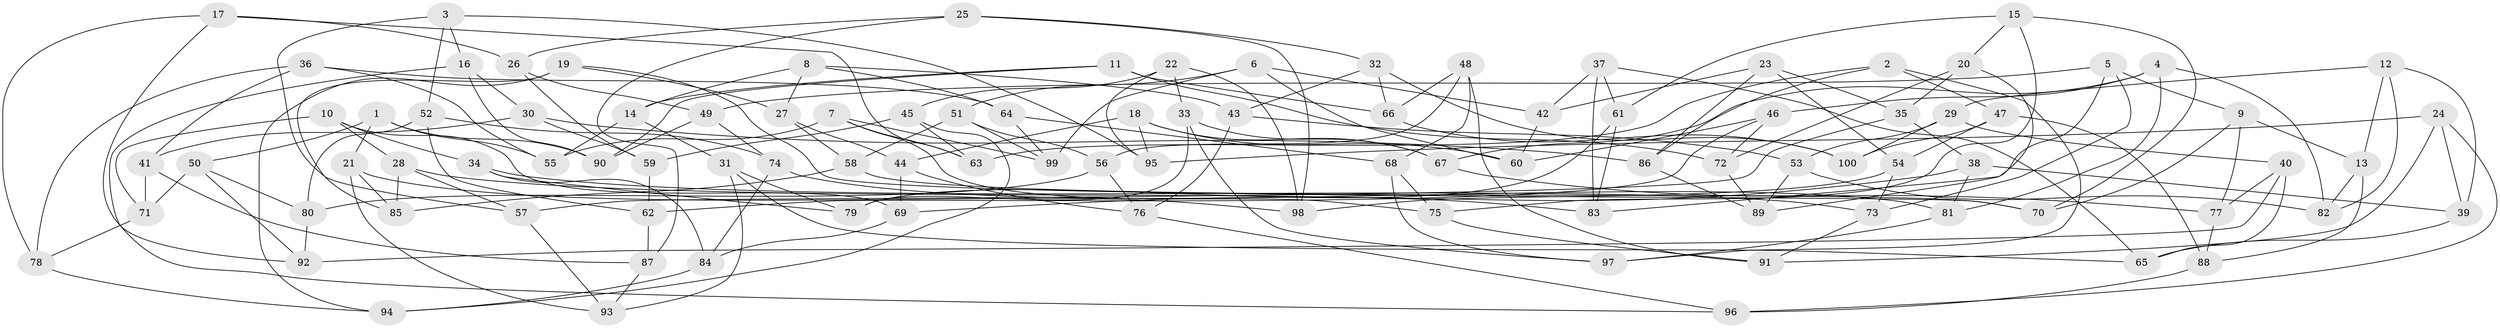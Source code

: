// Generated by graph-tools (version 1.1) at 2025/11/02/21/25 10:11:17]
// undirected, 100 vertices, 200 edges
graph export_dot {
graph [start="1"]
  node [color=gray90,style=filled];
  1;
  2;
  3;
  4;
  5;
  6;
  7;
  8;
  9;
  10;
  11;
  12;
  13;
  14;
  15;
  16;
  17;
  18;
  19;
  20;
  21;
  22;
  23;
  24;
  25;
  26;
  27;
  28;
  29;
  30;
  31;
  32;
  33;
  34;
  35;
  36;
  37;
  38;
  39;
  40;
  41;
  42;
  43;
  44;
  45;
  46;
  47;
  48;
  49;
  50;
  51;
  52;
  53;
  54;
  55;
  56;
  57;
  58;
  59;
  60;
  61;
  62;
  63;
  64;
  65;
  66;
  67;
  68;
  69;
  70;
  71;
  72;
  73;
  74;
  75;
  76;
  77;
  78;
  79;
  80;
  81;
  82;
  83;
  84;
  85;
  86;
  87;
  88;
  89;
  90;
  91;
  92;
  93;
  94;
  95;
  96;
  97;
  98;
  99;
  100;
  1 -- 90;
  1 -- 55;
  1 -- 50;
  1 -- 21;
  2 -- 97;
  2 -- 63;
  2 -- 47;
  2 -- 86;
  3 -- 95;
  3 -- 57;
  3 -- 16;
  3 -- 52;
  4 -- 67;
  4 -- 82;
  4 -- 81;
  4 -- 46;
  5 -- 49;
  5 -- 73;
  5 -- 9;
  5 -- 83;
  6 -- 51;
  6 -- 42;
  6 -- 60;
  6 -- 99;
  7 -- 55;
  7 -- 99;
  7 -- 75;
  7 -- 63;
  8 -- 14;
  8 -- 64;
  8 -- 43;
  8 -- 27;
  9 -- 77;
  9 -- 13;
  9 -- 70;
  10 -- 28;
  10 -- 71;
  10 -- 69;
  10 -- 34;
  11 -- 90;
  11 -- 66;
  11 -- 14;
  11 -- 72;
  12 -- 13;
  12 -- 29;
  12 -- 39;
  12 -- 82;
  13 -- 88;
  13 -- 82;
  14 -- 55;
  14 -- 31;
  15 -- 75;
  15 -- 20;
  15 -- 70;
  15 -- 61;
  16 -- 96;
  16 -- 30;
  16 -- 90;
  17 -- 63;
  17 -- 92;
  17 -- 78;
  17 -- 26;
  18 -- 67;
  18 -- 44;
  18 -- 95;
  18 -- 60;
  19 -- 27;
  19 -- 94;
  19 -- 85;
  19 -- 70;
  20 -- 72;
  20 -- 89;
  20 -- 35;
  21 -- 98;
  21 -- 85;
  21 -- 93;
  22 -- 33;
  22 -- 98;
  22 -- 95;
  22 -- 45;
  23 -- 42;
  23 -- 35;
  23 -- 86;
  23 -- 54;
  24 -- 96;
  24 -- 91;
  24 -- 95;
  24 -- 39;
  25 -- 98;
  25 -- 32;
  25 -- 26;
  25 -- 87;
  26 -- 49;
  26 -- 59;
  27 -- 44;
  27 -- 58;
  28 -- 83;
  28 -- 57;
  28 -- 85;
  29 -- 53;
  29 -- 100;
  29 -- 40;
  30 -- 59;
  30 -- 41;
  30 -- 86;
  31 -- 79;
  31 -- 65;
  31 -- 93;
  32 -- 43;
  32 -- 100;
  32 -- 66;
  33 -- 79;
  33 -- 67;
  33 -- 97;
  34 -- 84;
  34 -- 79;
  34 -- 73;
  35 -- 38;
  35 -- 57;
  36 -- 78;
  36 -- 55;
  36 -- 64;
  36 -- 41;
  37 -- 61;
  37 -- 42;
  37 -- 83;
  37 -- 65;
  38 -- 39;
  38 -- 69;
  38 -- 81;
  39 -- 65;
  40 -- 77;
  40 -- 92;
  40 -- 65;
  41 -- 71;
  41 -- 87;
  42 -- 60;
  43 -- 76;
  43 -- 53;
  44 -- 76;
  44 -- 69;
  45 -- 94;
  45 -- 59;
  45 -- 63;
  46 -- 72;
  46 -- 60;
  46 -- 62;
  47 -- 88;
  47 -- 54;
  47 -- 100;
  48 -- 68;
  48 -- 91;
  48 -- 66;
  48 -- 56;
  49 -- 74;
  49 -- 90;
  50 -- 71;
  50 -- 80;
  50 -- 92;
  51 -- 99;
  51 -- 58;
  51 -- 56;
  52 -- 62;
  52 -- 74;
  52 -- 80;
  53 -- 89;
  53 -- 82;
  54 -- 73;
  54 -- 98;
  56 -- 80;
  56 -- 76;
  57 -- 93;
  58 -- 85;
  58 -- 70;
  59 -- 62;
  61 -- 83;
  61 -- 79;
  62 -- 87;
  64 -- 68;
  64 -- 99;
  66 -- 100;
  67 -- 77;
  68 -- 75;
  68 -- 97;
  69 -- 84;
  71 -- 78;
  72 -- 89;
  73 -- 91;
  74 -- 81;
  74 -- 84;
  75 -- 91;
  76 -- 96;
  77 -- 88;
  78 -- 94;
  80 -- 92;
  81 -- 97;
  84 -- 94;
  86 -- 89;
  87 -- 93;
  88 -- 96;
}
